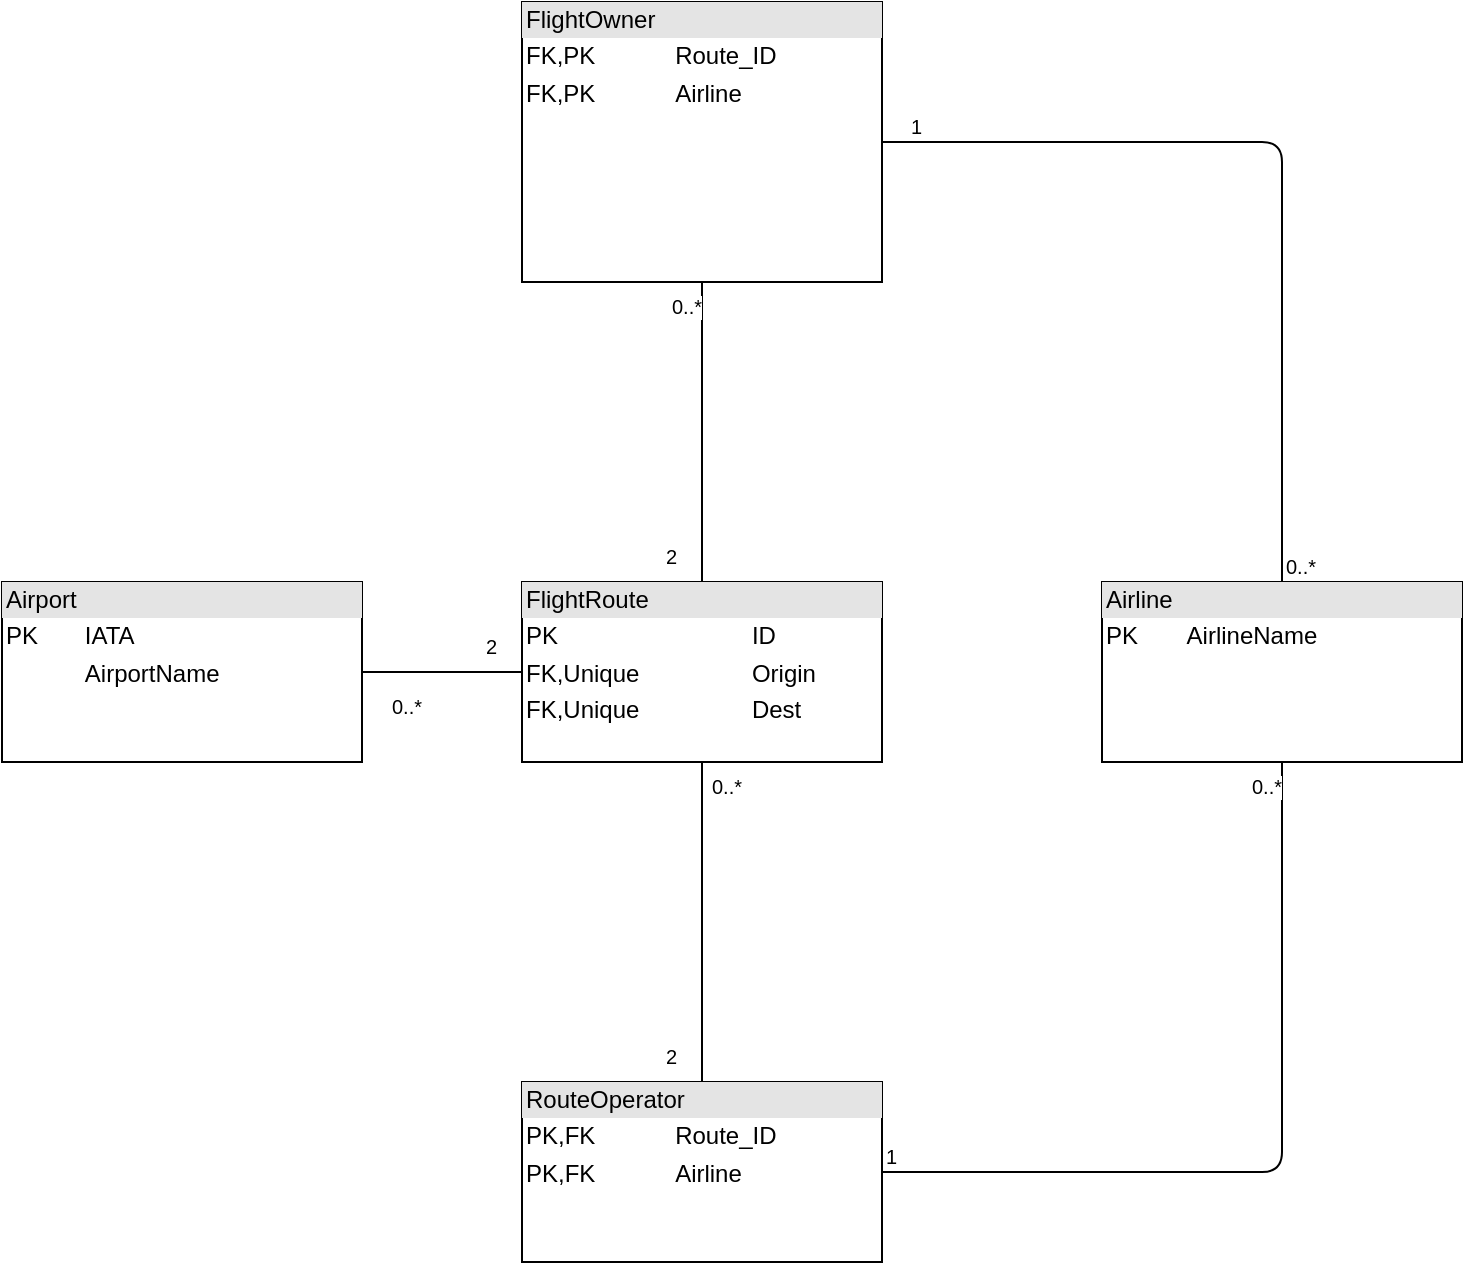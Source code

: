 <mxfile version="11.1.1" type="device"><diagram id="gTZ3tk_jVuzVsALZtUfw" name="Page-1"><mxGraphModel dx="1422" dy="1924" grid="1" gridSize="10" guides="1" tooltips="1" connect="1" arrows="1" fold="1" page="1" pageScale="1" pageWidth="850" pageHeight="1100" math="0" shadow="0"><root><mxCell id="0"/><mxCell id="1" parent="0"/><mxCell id="w2AI1F6dKElpPrdZqUze-1" value="&lt;div style=&quot;box-sizing: border-box ; width: 100% ; background: #e4e4e4 ; padding: 2px&quot;&gt;Airport&lt;/div&gt;&lt;table style=&quot;width: 100% ; font-size: 1em&quot; cellpadding=&quot;2&quot; cellspacing=&quot;0&quot;&gt;&lt;tbody&gt;&lt;tr&gt;&lt;td&gt;PK&lt;/td&gt;&lt;td&gt;IATA&lt;/td&gt;&lt;/tr&gt;&lt;tr&gt;&lt;td&gt;&lt;/td&gt;&lt;td&gt;AirportName&lt;/td&gt;&lt;/tr&gt;&lt;/tbody&gt;&lt;/table&gt;" style="verticalAlign=top;align=left;overflow=fill;html=1;" parent="1" vertex="1"><mxGeometry x="120" y="200" width="180" height="90" as="geometry"/></mxCell><mxCell id="w2AI1F6dKElpPrdZqUze-2" value="&lt;div style=&quot;box-sizing: border-box ; width: 100% ; background: #e4e4e4 ; padding: 2px&quot;&gt;Airline&lt;/div&gt;&lt;table style=&quot;width: 100% ; font-size: 1em&quot; cellpadding=&quot;2&quot; cellspacing=&quot;0&quot;&gt;&lt;tbody&gt;&lt;tr&gt;&lt;td&gt;PK&lt;/td&gt;&lt;td&gt;AirlineName&lt;/td&gt;&lt;/tr&gt;&lt;/tbody&gt;&lt;/table&gt;" style="verticalAlign=top;align=left;overflow=fill;html=1;" parent="1" vertex="1"><mxGeometry x="670" y="200" width="180" height="90" as="geometry"/></mxCell><mxCell id="w2AI1F6dKElpPrdZqUze-3" value="&lt;div style=&quot;box-sizing: border-box ; width: 100% ; background: #e4e4e4 ; padding: 2px&quot;&gt;FlightOwner&lt;/div&gt;&lt;table style=&quot;width: 100% ; font-size: 1em&quot; cellpadding=&quot;2&quot; cellspacing=&quot;0&quot;&gt;&lt;tbody&gt;&lt;tr&gt;&lt;td&gt;FK,PK&lt;/td&gt;&lt;td&gt;Route_ID&lt;/td&gt;&lt;/tr&gt;&lt;tr&gt;&lt;td&gt;FK,PK&lt;/td&gt;&lt;td&gt;Airline&lt;/td&gt;&lt;/tr&gt;&lt;/tbody&gt;&lt;/table&gt;" style="verticalAlign=top;align=left;overflow=fill;html=1;" parent="1" vertex="1"><mxGeometry x="380" y="-90" width="180" height="140" as="geometry"/></mxCell><mxCell id="w2AI1F6dKElpPrdZqUze-11" value="" style="endArrow=none;html=1;edgeStyle=orthogonalEdgeStyle;entryX=0.5;entryY=0;entryDx=0;entryDy=0;exitX=1;exitY=0.5;exitDx=0;exitDy=0;" parent="1" source="w2AI1F6dKElpPrdZqUze-3" target="w2AI1F6dKElpPrdZqUze-2" edge="1"><mxGeometry relative="1" as="geometry"><mxPoint x="610" y="280" as="sourcePoint"/><mxPoint x="630" y="420" as="targetPoint"/></mxGeometry></mxCell><mxCell id="w2AI1F6dKElpPrdZqUze-12" value="0..*" style="resizable=0;html=1;align=left;verticalAlign=bottom;labelBackgroundColor=#ffffff;fontSize=10;" parent="w2AI1F6dKElpPrdZqUze-11" connectable="0" vertex="1"><mxGeometry x="-1" relative="1" as="geometry"><mxPoint x="200" y="220" as="offset"/></mxGeometry></mxCell><mxCell id="w2AI1F6dKElpPrdZqUze-13" value="1" style="resizable=0;html=1;align=right;verticalAlign=bottom;labelBackgroundColor=#ffffff;fontSize=10;" parent="w2AI1F6dKElpPrdZqUze-11" connectable="0" vertex="1"><mxGeometry x="1" relative="1" as="geometry"><mxPoint x="-180" y="-220" as="offset"/></mxGeometry></mxCell><mxCell id="VjSjbQ9L3IMbBF0ul6Bt-1" value="&lt;div style=&quot;box-sizing: border-box ; width: 100% ; background: #e4e4e4 ; padding: 2px&quot;&gt;RouteOperator&lt;/div&gt;&lt;table style=&quot;width: 100% ; font-size: 1em&quot; cellpadding=&quot;2&quot; cellspacing=&quot;0&quot;&gt;&lt;tbody&gt;&lt;tr&gt;&lt;td&gt;PK,FK&lt;/td&gt;&lt;td&gt;Route_ID&lt;/td&gt;&lt;/tr&gt;&lt;tr&gt;&lt;td&gt;PK,FK&lt;/td&gt;&lt;td&gt;Airline&lt;/td&gt;&lt;/tr&gt;&lt;/tbody&gt;&lt;/table&gt;" style="verticalAlign=top;align=left;overflow=fill;html=1;" vertex="1" parent="1"><mxGeometry x="380" y="450" width="180" height="90" as="geometry"/></mxCell><mxCell id="VjSjbQ9L3IMbBF0ul6Bt-2" value="" style="endArrow=none;html=1;edgeStyle=orthogonalEdgeStyle;entryX=0.5;entryY=1;entryDx=0;entryDy=0;exitX=0.5;exitY=0;exitDx=0;exitDy=0;" edge="1" parent="1" source="VjSjbQ9L3IMbBF0ul6Bt-15" target="w2AI1F6dKElpPrdZqUze-3"><mxGeometry relative="1" as="geometry"><mxPoint x="610" y="140" as="sourcePoint"/><mxPoint x="480" y="315" as="targetPoint"/></mxGeometry></mxCell><mxCell id="VjSjbQ9L3IMbBF0ul6Bt-3" value="2" style="resizable=0;html=1;align=left;verticalAlign=bottom;labelBackgroundColor=#ffffff;fontSize=10;" connectable="0" vertex="1" parent="VjSjbQ9L3IMbBF0ul6Bt-2"><mxGeometry x="-1" relative="1" as="geometry"><mxPoint x="-20" y="-5" as="offset"/></mxGeometry></mxCell><mxCell id="VjSjbQ9L3IMbBF0ul6Bt-4" value="0..*" style="resizable=0;html=1;align=right;verticalAlign=bottom;labelBackgroundColor=#ffffff;fontSize=10;" connectable="0" vertex="1" parent="VjSjbQ9L3IMbBF0ul6Bt-2"><mxGeometry x="1" relative="1" as="geometry"><mxPoint y="20" as="offset"/></mxGeometry></mxCell><mxCell id="VjSjbQ9L3IMbBF0ul6Bt-7" value="" style="endArrow=none;html=1;edgeStyle=orthogonalEdgeStyle;exitX=1;exitY=0.5;exitDx=0;exitDy=0;entryX=0.5;entryY=1;entryDx=0;entryDy=0;" edge="1" parent="1" source="VjSjbQ9L3IMbBF0ul6Bt-1" target="w2AI1F6dKElpPrdZqUze-2"><mxGeometry relative="1" as="geometry"><mxPoint x="490" y="320" as="sourcePoint"/><mxPoint x="490" y="190" as="targetPoint"/></mxGeometry></mxCell><mxCell id="VjSjbQ9L3IMbBF0ul6Bt-8" value="1" style="resizable=0;html=1;align=left;verticalAlign=bottom;labelBackgroundColor=#ffffff;fontSize=10;" connectable="0" vertex="1" parent="VjSjbQ9L3IMbBF0ul6Bt-7"><mxGeometry x="-1" relative="1" as="geometry"/></mxCell><mxCell id="VjSjbQ9L3IMbBF0ul6Bt-9" value="0..*" style="resizable=0;html=1;align=right;verticalAlign=bottom;labelBackgroundColor=#ffffff;fontSize=10;" connectable="0" vertex="1" parent="VjSjbQ9L3IMbBF0ul6Bt-7"><mxGeometry x="1" relative="1" as="geometry"><mxPoint y="20" as="offset"/></mxGeometry></mxCell><mxCell id="VjSjbQ9L3IMbBF0ul6Bt-11" value="" style="endArrow=none;html=1;edgeStyle=orthogonalEdgeStyle;entryX=1;entryY=0.5;entryDx=0;entryDy=0;exitX=0;exitY=0.5;exitDx=0;exitDy=0;" edge="1" parent="1" source="VjSjbQ9L3IMbBF0ul6Bt-15" target="w2AI1F6dKElpPrdZqUze-1"><mxGeometry relative="1" as="geometry"><mxPoint x="390" y="245" as="sourcePoint"/><mxPoint x="220" y="300" as="targetPoint"/></mxGeometry></mxCell><mxCell id="VjSjbQ9L3IMbBF0ul6Bt-12" value="2" style="resizable=0;html=1;align=left;verticalAlign=bottom;labelBackgroundColor=#ffffff;fontSize=10;" connectable="0" vertex="1" parent="VjSjbQ9L3IMbBF0ul6Bt-11"><mxGeometry x="-1" relative="1" as="geometry"><mxPoint x="-20" y="-5" as="offset"/></mxGeometry></mxCell><mxCell id="VjSjbQ9L3IMbBF0ul6Bt-13" value="0..*" style="resizable=0;html=1;align=right;verticalAlign=bottom;labelBackgroundColor=#ffffff;fontSize=10;" connectable="0" vertex="1" parent="VjSjbQ9L3IMbBF0ul6Bt-11"><mxGeometry x="1" relative="1" as="geometry"><mxPoint x="30" y="25" as="offset"/></mxGeometry></mxCell><mxCell id="VjSjbQ9L3IMbBF0ul6Bt-15" value="&lt;div style=&quot;box-sizing: border-box ; width: 100% ; background: #e4e4e4 ; padding: 2px&quot;&gt;FlightRoute&lt;/div&gt;&lt;table style=&quot;width: 100% ; font-size: 1em&quot; cellpadding=&quot;2&quot; cellspacing=&quot;0&quot;&gt;&lt;tbody&gt;&lt;tr&gt;&lt;td&gt;PK&lt;/td&gt;&lt;td&gt;ID&lt;/td&gt;&lt;/tr&gt;&lt;tr&gt;&lt;td&gt;FK,Unique&lt;/td&gt;&lt;td&gt;Origin&lt;br&gt;&lt;/td&gt;&lt;/tr&gt;&lt;tr&gt;&lt;td&gt;FK,Unique&lt;/td&gt;&lt;td&gt;Dest&lt;br&gt;&lt;/td&gt;&lt;/tr&gt;&lt;/tbody&gt;&lt;/table&gt;" style="verticalAlign=top;align=left;overflow=fill;html=1;" vertex="1" parent="1"><mxGeometry x="380" y="200" width="180" height="90" as="geometry"/></mxCell><mxCell id="VjSjbQ9L3IMbBF0ul6Bt-17" value="" style="endArrow=none;html=1;edgeStyle=orthogonalEdgeStyle;entryX=0.5;entryY=1;entryDx=0;entryDy=0;exitX=0.5;exitY=0;exitDx=0;exitDy=0;" edge="1" parent="1" source="VjSjbQ9L3IMbBF0ul6Bt-1" target="VjSjbQ9L3IMbBF0ul6Bt-15"><mxGeometry relative="1" as="geometry"><mxPoint x="480" y="210" as="sourcePoint"/><mxPoint x="480" y="60" as="targetPoint"/></mxGeometry></mxCell><mxCell id="VjSjbQ9L3IMbBF0ul6Bt-18" value="2" style="resizable=0;html=1;align=left;verticalAlign=bottom;labelBackgroundColor=#ffffff;fontSize=10;" connectable="0" vertex="1" parent="VjSjbQ9L3IMbBF0ul6Bt-17"><mxGeometry x="-1" relative="1" as="geometry"><mxPoint x="-20" y="-5" as="offset"/></mxGeometry></mxCell><mxCell id="VjSjbQ9L3IMbBF0ul6Bt-19" value="0..*" style="resizable=0;html=1;align=right;verticalAlign=bottom;labelBackgroundColor=#ffffff;fontSize=10;" connectable="0" vertex="1" parent="VjSjbQ9L3IMbBF0ul6Bt-17"><mxGeometry x="1" relative="1" as="geometry"><mxPoint x="20" y="20" as="offset"/></mxGeometry></mxCell><mxCell id="VjSjbQ9L3IMbBF0ul6Bt-20" value="" style="edgeStyle=entityRelationEdgeStyle;fontSize=12;html=1;endArrow=ERmany;entryX=0.5;entryY=1;entryDx=0;entryDy=0;exitX=0.5;exitY=0;exitDx=0;exitDy=0;strokeColor=none;" edge="1" parent="1" source="VjSjbQ9L3IMbBF0ul6Bt-1" target="VjSjbQ9L3IMbBF0ul6Bt-15"><mxGeometry width="100" height="100" relative="1" as="geometry"><mxPoint x="80" y="490" as="sourcePoint"/><mxPoint x="180" y="390" as="targetPoint"/></mxGeometry></mxCell></root></mxGraphModel></diagram></mxfile>